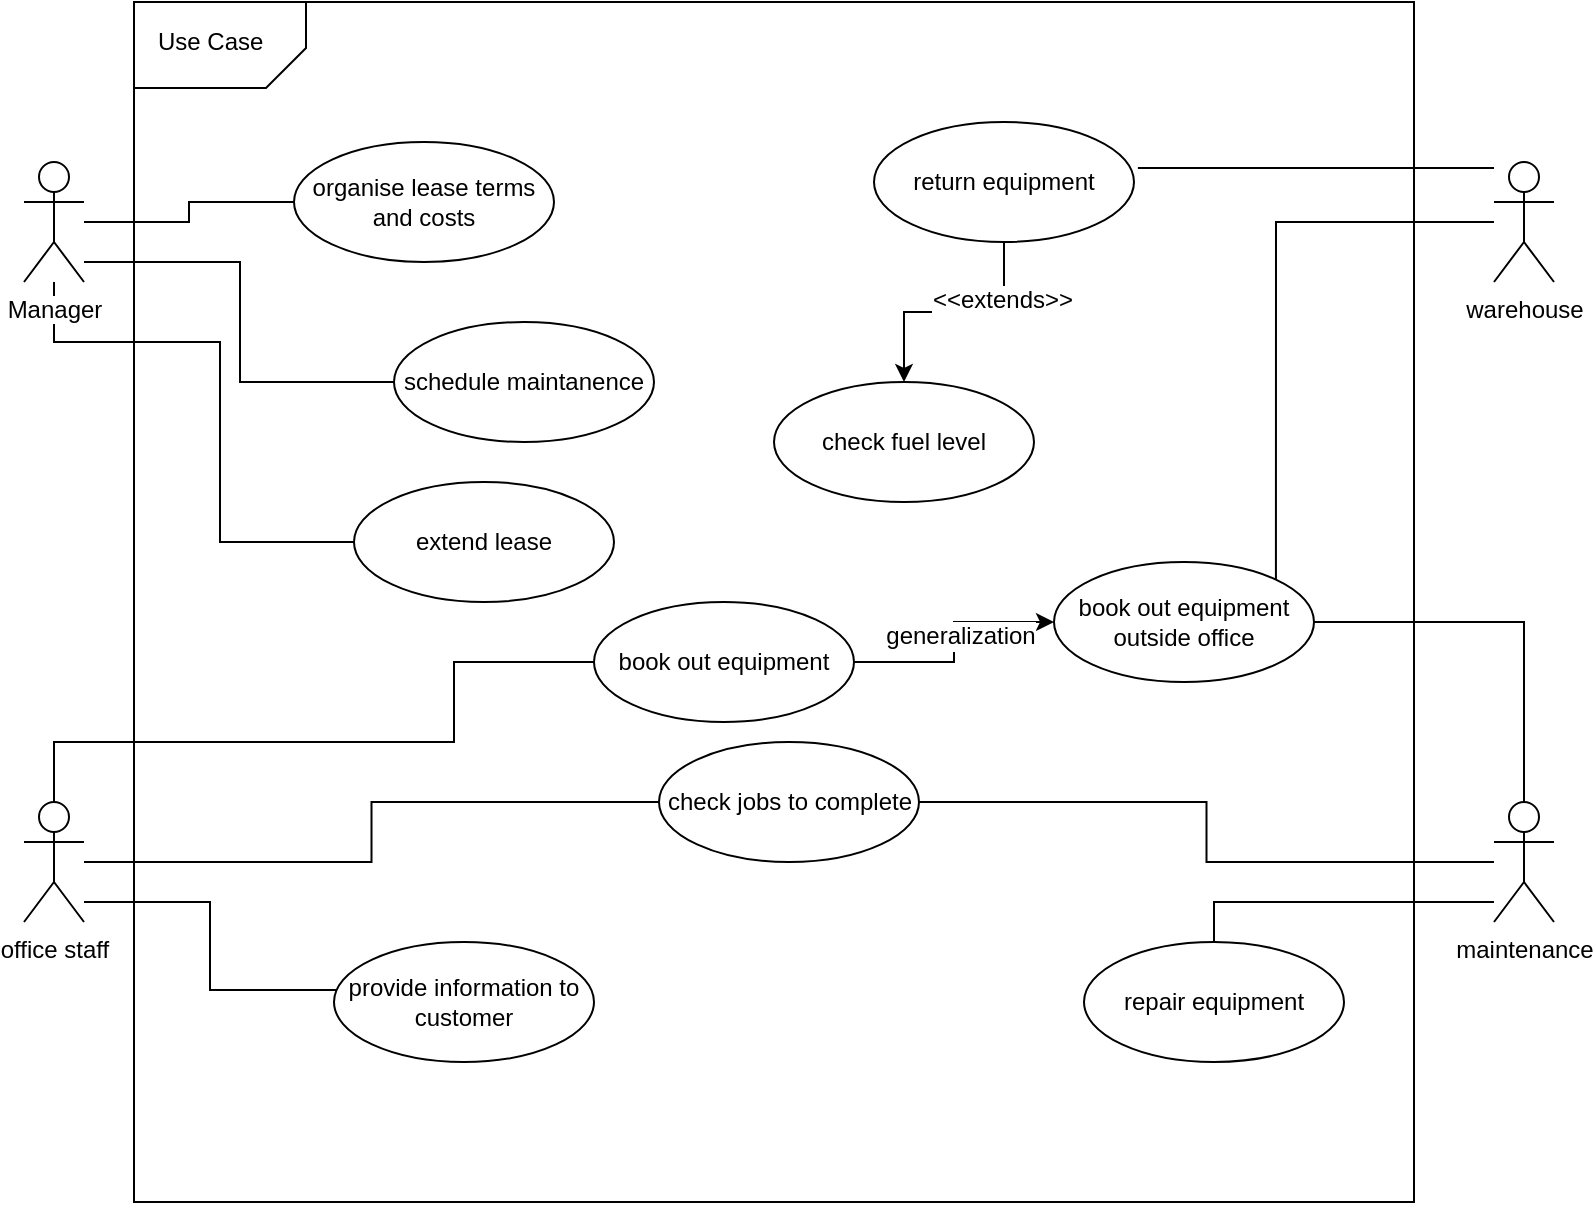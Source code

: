 <mxfile version="10.6.1" type="github"><diagram name="Page-1" id="c4acf3e9-155e-7222-9cf6-157b1a14988f"><mxGraphModel dx="1394" dy="715" grid="1" gridSize="10" guides="1" tooltips="1" connect="1" arrows="1" fold="1" page="1" pageScale="1" pageWidth="827" pageHeight="1169" background="#ffffff" math="0" shadow="0"><root><mxCell id="0"/><mxCell id="1" parent="0"/><mxCell id="ftkki_CmcI0PDBcuC4b3-43" value="" style="rounded=0;whiteSpace=wrap;html=1;" vertex="1" parent="1"><mxGeometry x="84" y="280" width="640" height="600" as="geometry"/></mxCell><mxCell id="ftkki_CmcI0PDBcuC4b3-12" style="edgeStyle=orthogonalEdgeStyle;rounded=0;orthogonalLoop=1;jettySize=auto;html=1;endArrow=none;endFill=0;" edge="1" parent="1" source="ftkki_CmcI0PDBcuC4b3-3" target="ftkki_CmcI0PDBcuC4b3-11"><mxGeometry relative="1" as="geometry"/></mxCell><mxCell id="ftkki_CmcI0PDBcuC4b3-18" style="edgeStyle=orthogonalEdgeStyle;rounded=0;orthogonalLoop=1;jettySize=auto;html=1;entryX=0;entryY=0.5;entryDx=0;entryDy=0;endArrow=none;endFill=0;" edge="1" parent="1" source="ftkki_CmcI0PDBcuC4b3-3" target="ftkki_CmcI0PDBcuC4b3-17"><mxGeometry relative="1" as="geometry"><Array as="points"><mxPoint x="137" y="410"/><mxPoint x="137" y="470"/></Array></mxGeometry></mxCell><mxCell id="ftkki_CmcI0PDBcuC4b3-20" style="edgeStyle=orthogonalEdgeStyle;rounded=0;orthogonalLoop=1;jettySize=auto;html=1;entryX=0;entryY=0.5;entryDx=0;entryDy=0;endArrow=none;endFill=0;" edge="1" parent="1" source="ftkki_CmcI0PDBcuC4b3-3" target="ftkki_CmcI0PDBcuC4b3-19"><mxGeometry relative="1" as="geometry"><Array as="points"><mxPoint x="44" y="450"/><mxPoint x="127" y="450"/><mxPoint x="127" y="550"/></Array></mxGeometry></mxCell><mxCell id="ftkki_CmcI0PDBcuC4b3-3" value="Manager" style="shape=umlActor;verticalLabelPosition=bottom;labelBackgroundColor=#ffffff;verticalAlign=top;html=1;outlineConnect=0;" vertex="1" parent="1"><mxGeometry x="29" y="360" width="30" height="60" as="geometry"/></mxCell><mxCell id="ftkki_CmcI0PDBcuC4b3-29" style="edgeStyle=orthogonalEdgeStyle;rounded=0;orthogonalLoop=1;jettySize=auto;html=1;entryX=1;entryY=0;entryDx=0;entryDy=0;endArrow=none;endFill=0;" edge="1" parent="1" source="ftkki_CmcI0PDBcuC4b3-4" target="ftkki_CmcI0PDBcuC4b3-26"><mxGeometry relative="1" as="geometry"/></mxCell><mxCell id="ftkki_CmcI0PDBcuC4b3-39" style="edgeStyle=orthogonalEdgeStyle;rounded=0;orthogonalLoop=1;jettySize=auto;html=1;entryX=1.015;entryY=0.383;entryDx=0;entryDy=0;entryPerimeter=0;endArrow=none;endFill=0;" edge="1" parent="1" source="ftkki_CmcI0PDBcuC4b3-4" target="ftkki_CmcI0PDBcuC4b3-31"><mxGeometry relative="1" as="geometry"><Array as="points"><mxPoint x="734" y="363"/><mxPoint x="734" y="363"/></Array></mxGeometry></mxCell><mxCell id="ftkki_CmcI0PDBcuC4b3-4" value="warehouse" style="shape=umlActor;verticalLabelPosition=bottom;labelBackgroundColor=#ffffff;verticalAlign=top;html=1;outlineConnect=0;" vertex="1" parent="1"><mxGeometry x="764" y="360" width="30" height="60" as="geometry"/></mxCell><mxCell id="ftkki_CmcI0PDBcuC4b3-22" style="edgeStyle=orthogonalEdgeStyle;rounded=0;orthogonalLoop=1;jettySize=auto;html=1;entryX=0;entryY=0.5;entryDx=0;entryDy=0;endArrow=none;endFill=0;" edge="1" parent="1" source="ftkki_CmcI0PDBcuC4b3-5" target="ftkki_CmcI0PDBcuC4b3-21"><mxGeometry relative="1" as="geometry"/></mxCell><mxCell id="ftkki_CmcI0PDBcuC4b3-25" style="edgeStyle=orthogonalEdgeStyle;rounded=0;orthogonalLoop=1;jettySize=auto;html=1;entryX=0;entryY=0.5;entryDx=0;entryDy=0;endArrow=none;endFill=0;" edge="1" parent="1" source="ftkki_CmcI0PDBcuC4b3-5" target="ftkki_CmcI0PDBcuC4b3-24"><mxGeometry relative="1" as="geometry"><Array as="points"><mxPoint x="44" y="650"/><mxPoint x="244" y="650"/><mxPoint x="244" y="610"/></Array></mxGeometry></mxCell><mxCell id="ftkki_CmcI0PDBcuC4b3-41" style="edgeStyle=orthogonalEdgeStyle;rounded=0;orthogonalLoop=1;jettySize=auto;html=1;entryX=0.008;entryY=0.4;entryDx=0;entryDy=0;entryPerimeter=0;endArrow=none;endFill=0;" edge="1" parent="1" source="ftkki_CmcI0PDBcuC4b3-5" target="ftkki_CmcI0PDBcuC4b3-40"><mxGeometry relative="1" as="geometry"><Array as="points"><mxPoint x="122" y="730"/><mxPoint x="122" y="774"/></Array></mxGeometry></mxCell><mxCell id="ftkki_CmcI0PDBcuC4b3-5" value="office staff" style="shape=umlActor;verticalLabelPosition=bottom;labelBackgroundColor=#ffffff;verticalAlign=top;html=1;outlineConnect=0;" vertex="1" parent="1"><mxGeometry x="29" y="680" width="30" height="60" as="geometry"/></mxCell><mxCell id="ftkki_CmcI0PDBcuC4b3-23" style="edgeStyle=orthogonalEdgeStyle;rounded=0;orthogonalLoop=1;jettySize=auto;html=1;entryX=1;entryY=0.5;entryDx=0;entryDy=0;endArrow=none;endFill=0;" edge="1" parent="1" source="ftkki_CmcI0PDBcuC4b3-6" target="ftkki_CmcI0PDBcuC4b3-21"><mxGeometry relative="1" as="geometry"><mxPoint x="484" y="680" as="targetPoint"/></mxGeometry></mxCell><mxCell id="ftkki_CmcI0PDBcuC4b3-30" style="edgeStyle=orthogonalEdgeStyle;rounded=0;orthogonalLoop=1;jettySize=auto;html=1;entryX=1;entryY=0.5;entryDx=0;entryDy=0;exitX=0.5;exitY=0;exitDx=0;exitDy=0;exitPerimeter=0;endArrow=none;endFill=0;" edge="1" parent="1" source="ftkki_CmcI0PDBcuC4b3-6" target="ftkki_CmcI0PDBcuC4b3-26"><mxGeometry relative="1" as="geometry"><Array as="points"><mxPoint x="779" y="590"/></Array></mxGeometry></mxCell><mxCell id="ftkki_CmcI0PDBcuC4b3-38" style="edgeStyle=orthogonalEdgeStyle;rounded=0;orthogonalLoop=1;jettySize=auto;html=1;entryX=0.5;entryY=0;entryDx=0;entryDy=0;endArrow=none;endFill=0;" edge="1" parent="1" source="ftkki_CmcI0PDBcuC4b3-6" target="ftkki_CmcI0PDBcuC4b3-37"><mxGeometry relative="1" as="geometry"><Array as="points"><mxPoint x="624" y="730"/></Array></mxGeometry></mxCell><mxCell id="ftkki_CmcI0PDBcuC4b3-6" value="maintenance" style="shape=umlActor;verticalLabelPosition=bottom;labelBackgroundColor=#ffffff;verticalAlign=top;html=1;outlineConnect=0;" vertex="1" parent="1"><mxGeometry x="764" y="680" width="30" height="60" as="geometry"/></mxCell><mxCell id="ftkki_CmcI0PDBcuC4b3-11" value="organise lease terms and costs" style="ellipse;whiteSpace=wrap;html=1;" vertex="1" parent="1"><mxGeometry x="164" y="350" width="130" height="60" as="geometry"/></mxCell><mxCell id="ftkki_CmcI0PDBcuC4b3-17" value="schedule maintanence" style="ellipse;whiteSpace=wrap;html=1;" vertex="1" parent="1"><mxGeometry x="214" y="440" width="130" height="60" as="geometry"/></mxCell><mxCell id="ftkki_CmcI0PDBcuC4b3-19" value="extend lease" style="ellipse;whiteSpace=wrap;html=1;" vertex="1" parent="1"><mxGeometry x="194" y="520" width="130" height="60" as="geometry"/></mxCell><mxCell id="ftkki_CmcI0PDBcuC4b3-21" value="check jobs to complete" style="ellipse;whiteSpace=wrap;html=1;" vertex="1" parent="1"><mxGeometry x="346.5" y="650" width="130" height="60" as="geometry"/></mxCell><mxCell id="ftkki_CmcI0PDBcuC4b3-27" value="" style="edgeStyle=orthogonalEdgeStyle;rounded=0;orthogonalLoop=1;jettySize=auto;html=1;" edge="1" parent="1" source="ftkki_CmcI0PDBcuC4b3-24" target="ftkki_CmcI0PDBcuC4b3-26"><mxGeometry relative="1" as="geometry"/></mxCell><mxCell id="ftkki_CmcI0PDBcuC4b3-28" value="generalization" style="text;html=1;resizable=0;points=[];align=center;verticalAlign=middle;labelBackgroundColor=#ffffff;" vertex="1" connectable="0" parent="ftkki_CmcI0PDBcuC4b3-27"><mxGeometry x="0.047" y="-2" relative="1" as="geometry"><mxPoint x="1" as="offset"/></mxGeometry></mxCell><mxCell id="ftkki_CmcI0PDBcuC4b3-24" value="book out equipment" style="ellipse;whiteSpace=wrap;html=1;" vertex="1" parent="1"><mxGeometry x="314" y="580" width="130" height="60" as="geometry"/></mxCell><mxCell id="ftkki_CmcI0PDBcuC4b3-26" value="book out equipment outside office" style="ellipse;whiteSpace=wrap;html=1;" vertex="1" parent="1"><mxGeometry x="544" y="560" width="130" height="60" as="geometry"/></mxCell><mxCell id="ftkki_CmcI0PDBcuC4b3-34" value="" style="edgeStyle=orthogonalEdgeStyle;rounded=0;orthogonalLoop=1;jettySize=auto;html=1;" edge="1" parent="1" source="ftkki_CmcI0PDBcuC4b3-31" target="ftkki_CmcI0PDBcuC4b3-33"><mxGeometry relative="1" as="geometry"/></mxCell><mxCell id="ftkki_CmcI0PDBcuC4b3-35" value="&amp;lt;&amp;lt;extends&amp;gt;&amp;gt;" style="text;html=1;resizable=0;points=[];align=center;verticalAlign=middle;labelBackgroundColor=#ffffff;" vertex="1" connectable="0" parent="ftkki_CmcI0PDBcuC4b3-34"><mxGeometry x="-0.333" y="4" relative="1" as="geometry"><mxPoint x="4" y="-10" as="offset"/></mxGeometry></mxCell><mxCell id="ftkki_CmcI0PDBcuC4b3-31" value="return equipment" style="ellipse;whiteSpace=wrap;html=1;" vertex="1" parent="1"><mxGeometry x="454" y="340" width="130" height="60" as="geometry"/></mxCell><mxCell id="ftkki_CmcI0PDBcuC4b3-33" value="check fuel level" style="ellipse;whiteSpace=wrap;html=1;" vertex="1" parent="1"><mxGeometry x="404" y="470" width="130" height="60" as="geometry"/></mxCell><mxCell id="ftkki_CmcI0PDBcuC4b3-37" value="repair equipment" style="ellipse;whiteSpace=wrap;html=1;" vertex="1" parent="1"><mxGeometry x="559" y="750" width="130" height="60" as="geometry"/></mxCell><mxCell id="ftkki_CmcI0PDBcuC4b3-40" value="provide information to customer" style="ellipse;whiteSpace=wrap;html=1;" vertex="1" parent="1"><mxGeometry x="184" y="750" width="130" height="60" as="geometry"/></mxCell><mxCell id="ftkki_CmcI0PDBcuC4b3-47" value="" style="endArrow=none;html=1;rounded=0;" edge="1" parent="1"><mxGeometry width="50" height="50" relative="1" as="geometry"><mxPoint x="170" y="280" as="sourcePoint"/><mxPoint x="84" y="323" as="targetPoint"/><Array as="points"><mxPoint x="170" y="303"/><mxPoint x="150" y="323"/></Array></mxGeometry></mxCell><mxCell id="ftkki_CmcI0PDBcuC4b3-48" value="Use Case" style="text;html=1;resizable=0;points=[];autosize=1;align=left;verticalAlign=top;spacingTop=-4;" vertex="1" parent="1"><mxGeometry x="94" y="290" width="70" height="20" as="geometry"/></mxCell></root></mxGraphModel></diagram></mxfile>